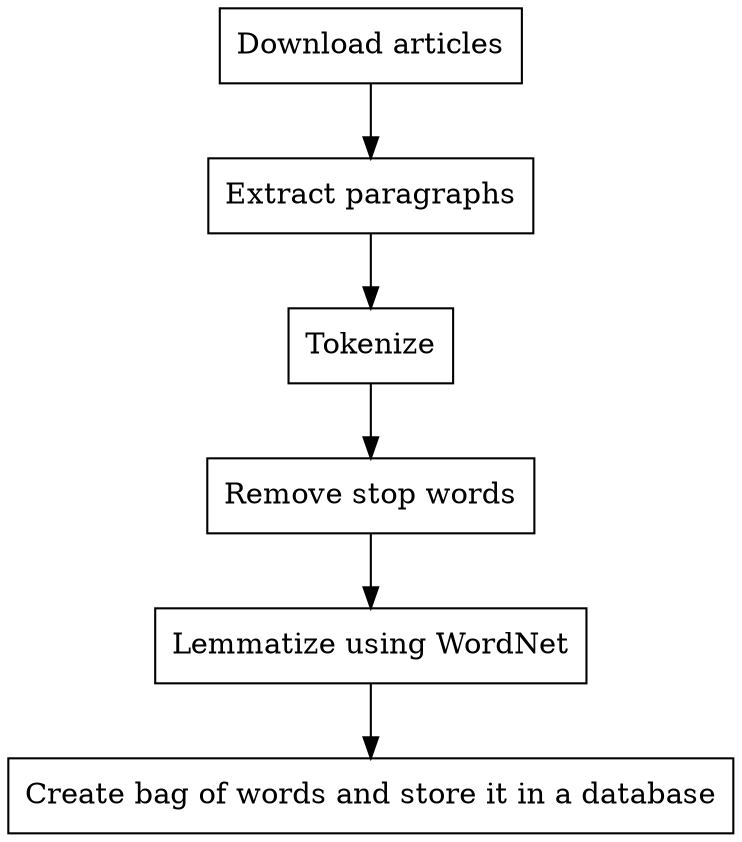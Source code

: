 digraph G {
  D [label="Download articles", shape=box];
  P [label="Extract paragraphs", shape=box];
  T [label="Tokenize", shape=box];
  W [label="Remove stop words", shape=box];
  L [label="Lemmatize using WordNet", shape=box];
  B [label="Create bag of words and store it in a database", shape=box];
  D -> P;
  P -> T;
  T -> W;
  W -> L;
  L -> B;
}
